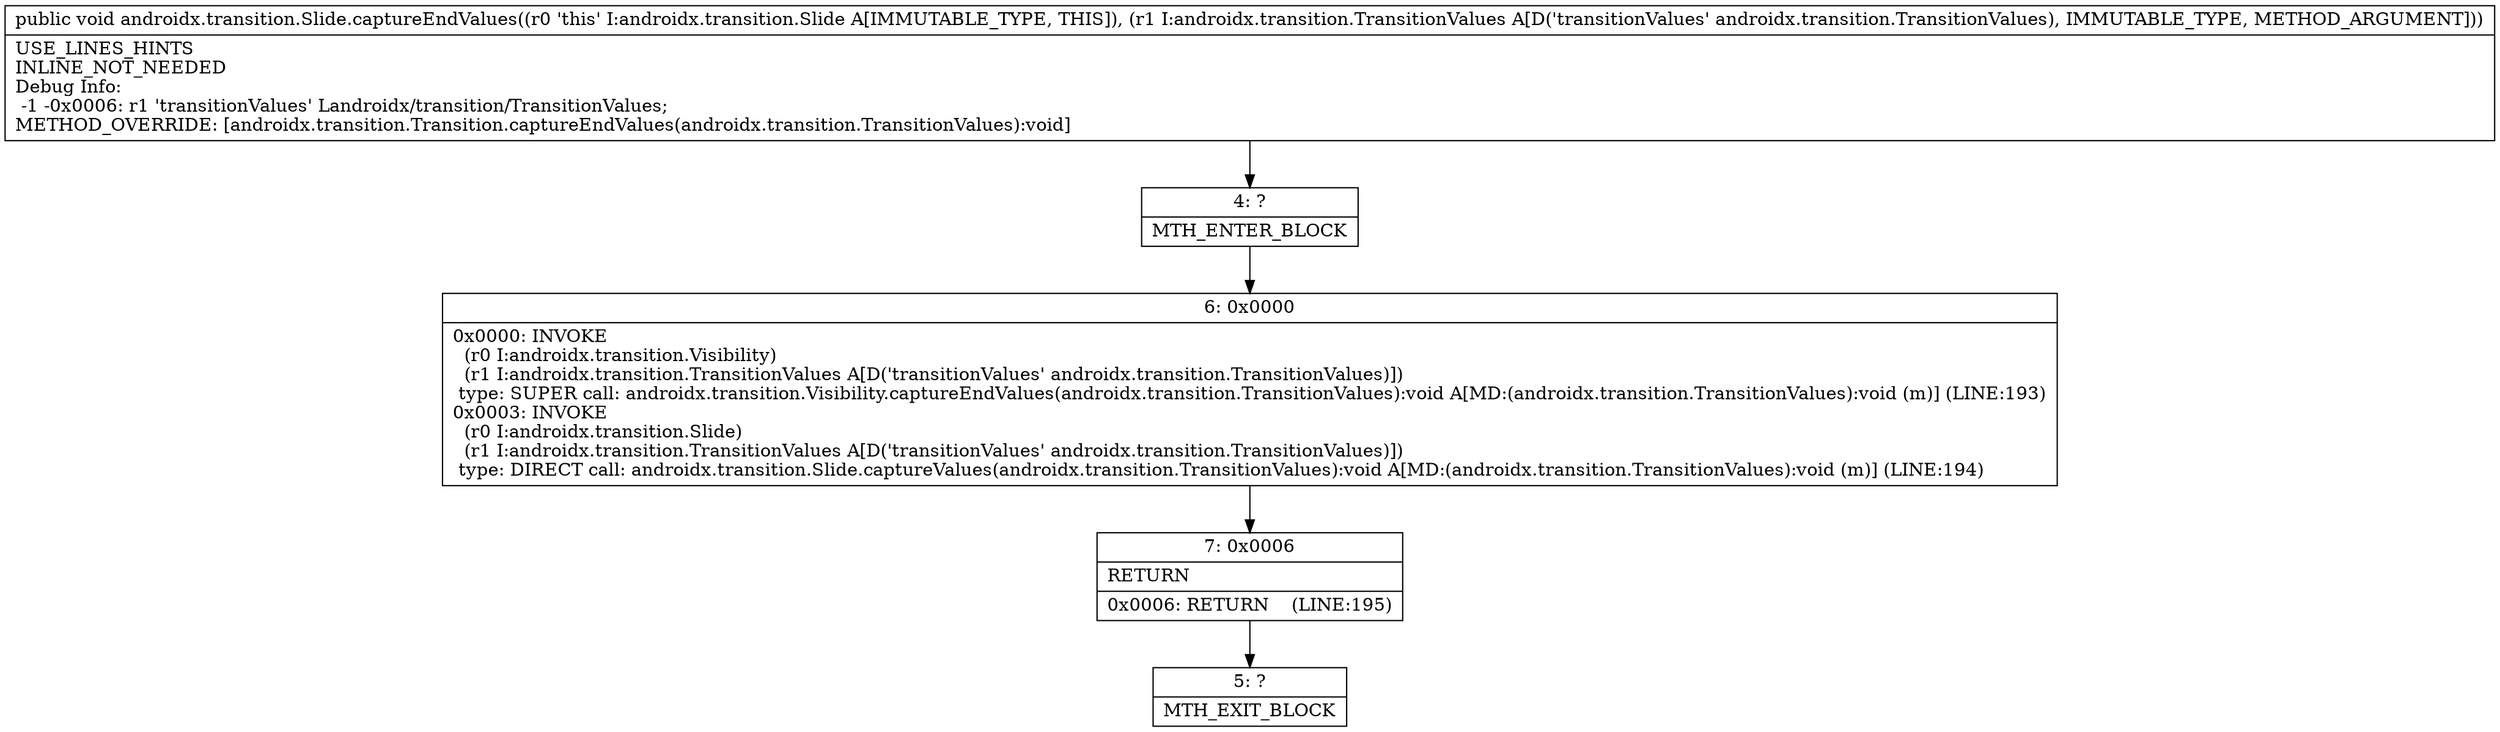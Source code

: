 digraph "CFG forandroidx.transition.Slide.captureEndValues(Landroidx\/transition\/TransitionValues;)V" {
Node_4 [shape=record,label="{4\:\ ?|MTH_ENTER_BLOCK\l}"];
Node_6 [shape=record,label="{6\:\ 0x0000|0x0000: INVOKE  \l  (r0 I:androidx.transition.Visibility)\l  (r1 I:androidx.transition.TransitionValues A[D('transitionValues' androidx.transition.TransitionValues)])\l type: SUPER call: androidx.transition.Visibility.captureEndValues(androidx.transition.TransitionValues):void A[MD:(androidx.transition.TransitionValues):void (m)] (LINE:193)\l0x0003: INVOKE  \l  (r0 I:androidx.transition.Slide)\l  (r1 I:androidx.transition.TransitionValues A[D('transitionValues' androidx.transition.TransitionValues)])\l type: DIRECT call: androidx.transition.Slide.captureValues(androidx.transition.TransitionValues):void A[MD:(androidx.transition.TransitionValues):void (m)] (LINE:194)\l}"];
Node_7 [shape=record,label="{7\:\ 0x0006|RETURN\l|0x0006: RETURN    (LINE:195)\l}"];
Node_5 [shape=record,label="{5\:\ ?|MTH_EXIT_BLOCK\l}"];
MethodNode[shape=record,label="{public void androidx.transition.Slide.captureEndValues((r0 'this' I:androidx.transition.Slide A[IMMUTABLE_TYPE, THIS]), (r1 I:androidx.transition.TransitionValues A[D('transitionValues' androidx.transition.TransitionValues), IMMUTABLE_TYPE, METHOD_ARGUMENT]))  | USE_LINES_HINTS\lINLINE_NOT_NEEDED\lDebug Info:\l  \-1 \-0x0006: r1 'transitionValues' Landroidx\/transition\/TransitionValues;\lMETHOD_OVERRIDE: [androidx.transition.Transition.captureEndValues(androidx.transition.TransitionValues):void]\l}"];
MethodNode -> Node_4;Node_4 -> Node_6;
Node_6 -> Node_7;
Node_7 -> Node_5;
}

